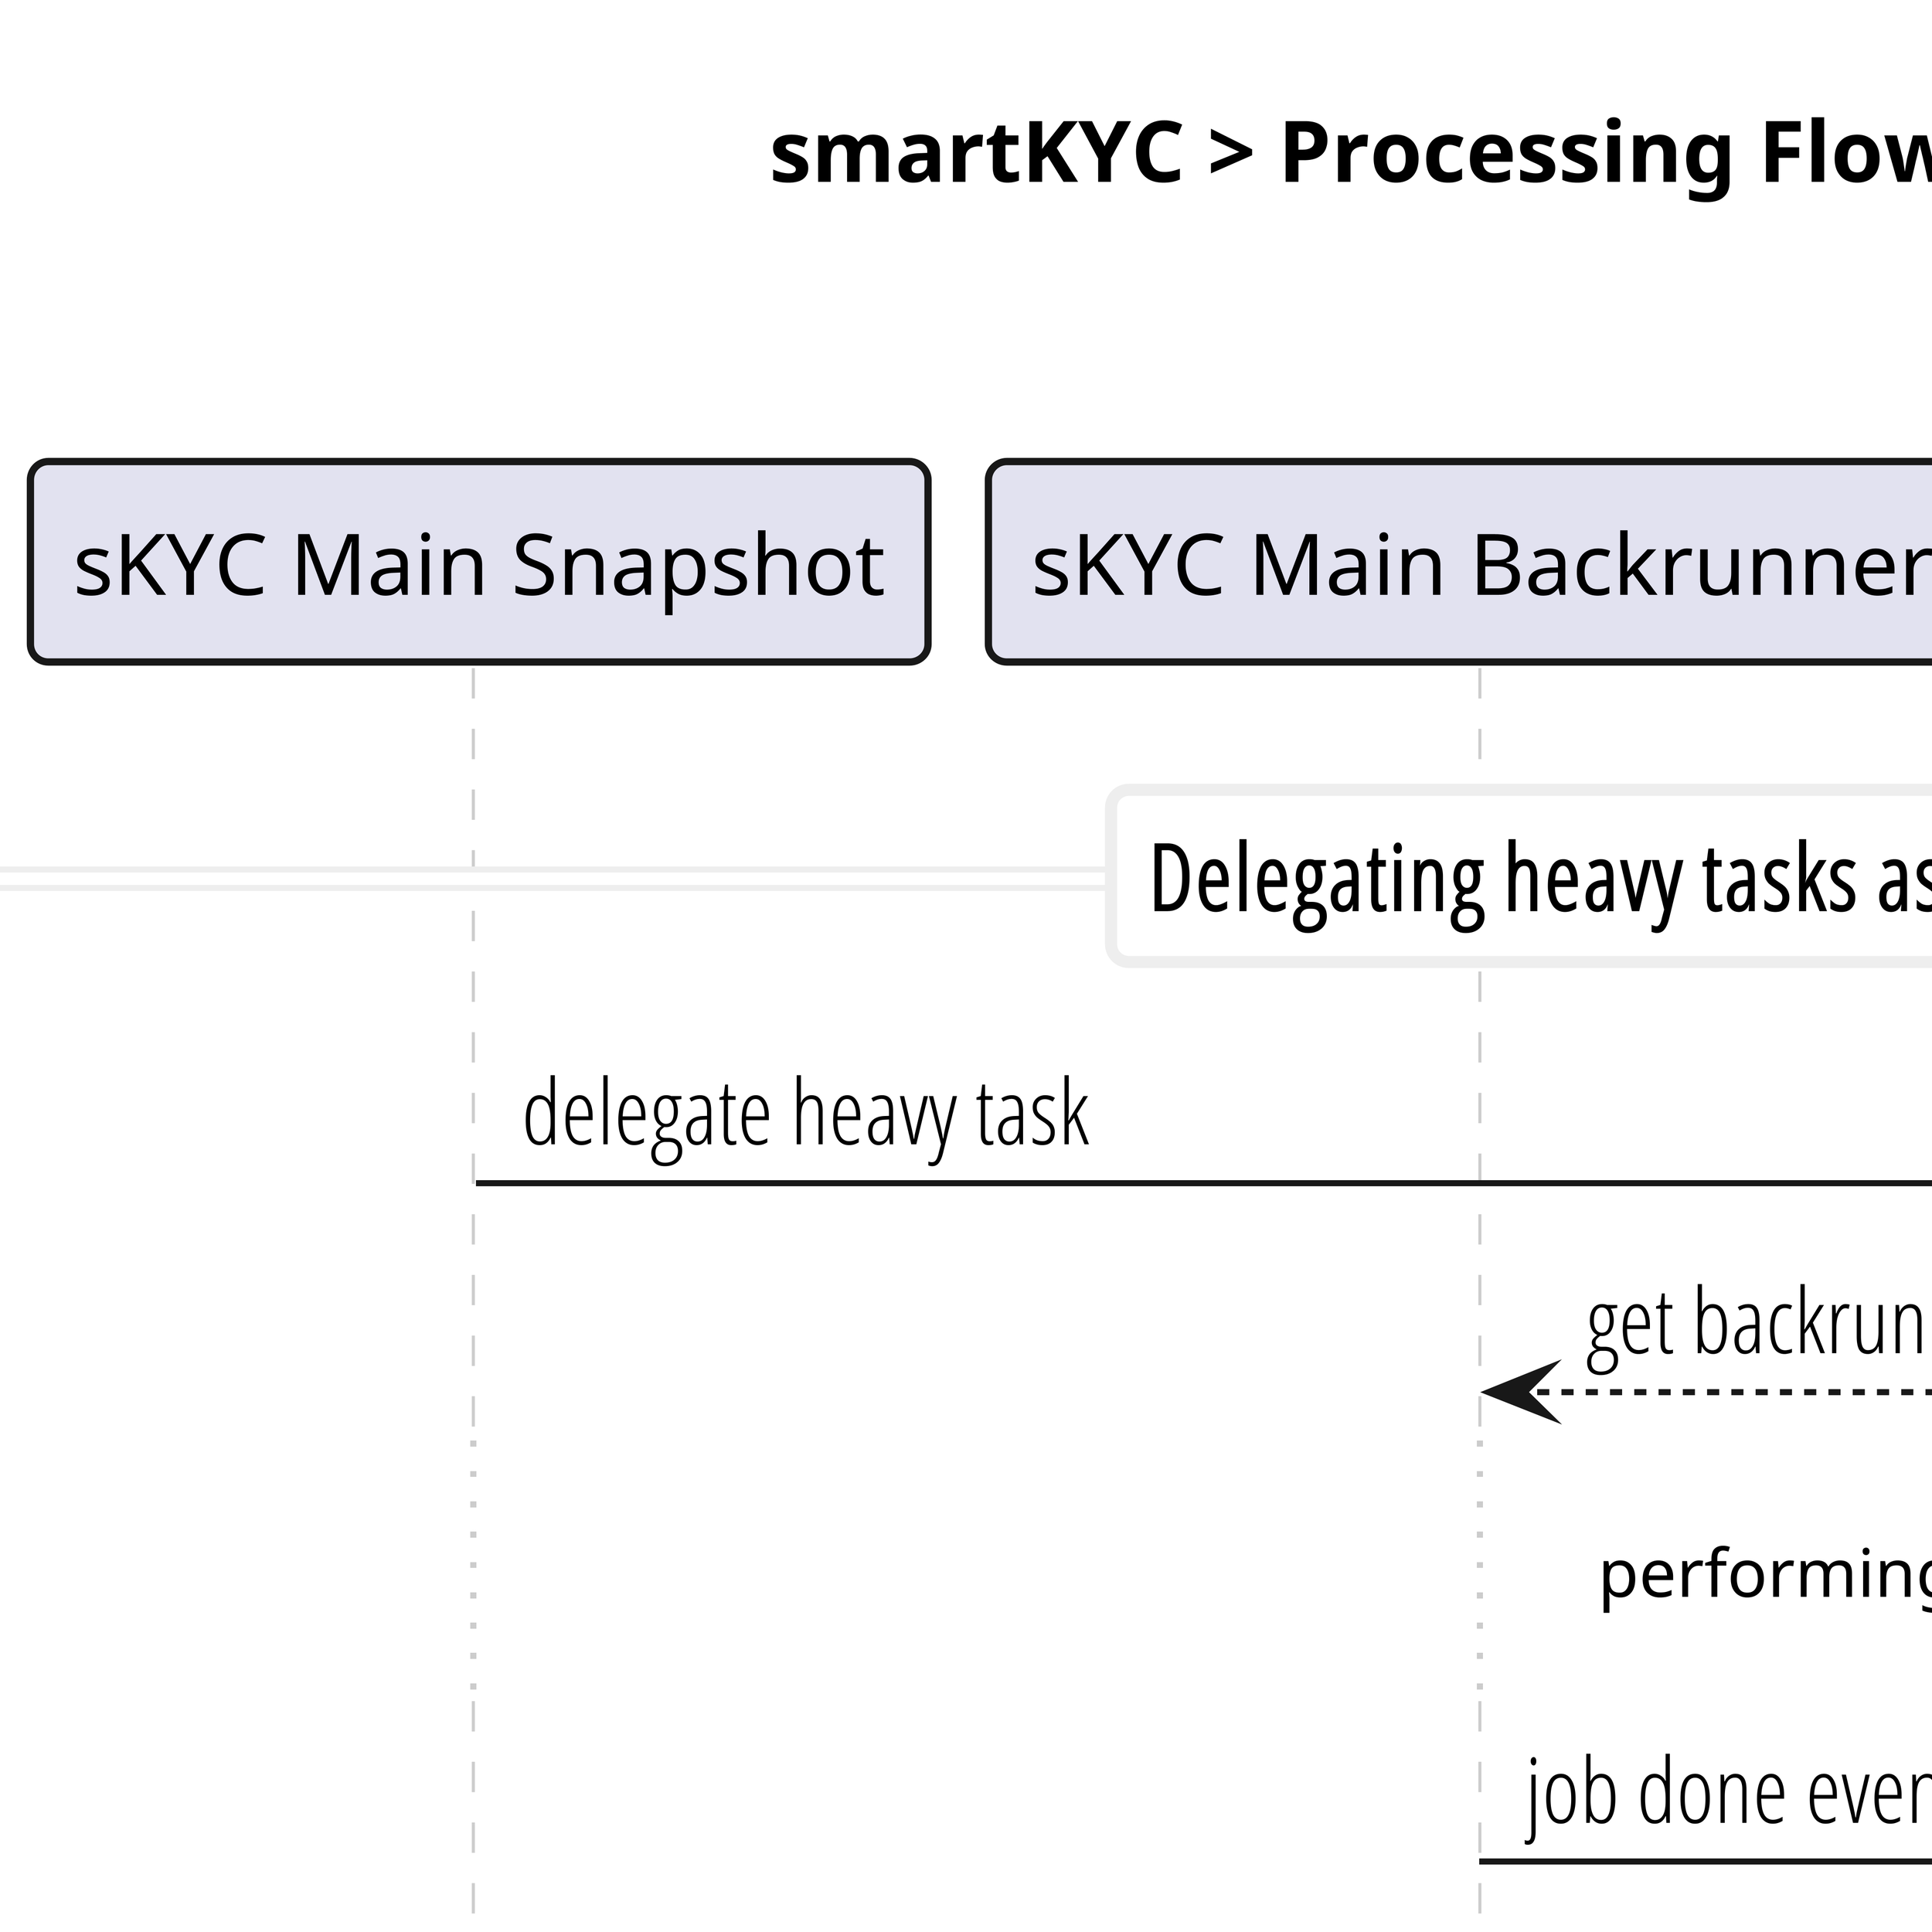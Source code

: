 @startuml

skinparam dpi 600
scale 1200*1800

skinparam roundCorner 6
skinparam shadowing false
skinparam interface {
  backgroundColor WhiteSmoke
}
skinparam actor {
  FontName Open Sans Condensed Light
  FontSize 14
}
skinparam arrow {
  FontName Open Sans Condensed Light
  FontSize 15
}
skinparam note {
  FontName Open Sans Condensed Light
  FontSize 13
  BorderColor #bbb
}
skinparam footer {
  FontName Open Sans Condensed Light
  FontSize 14
  FontColor DimGrey
}
skinparam sequence {
  actorBorderThickness 1.2
  participantBorderThickness 1.2
  LifeLineBorderColor #ccc
  ParticipantFontName Avenir Next Condensed
  DividerBorderColor #eee
  DividerBackgroundColor #fff
  DividerFontName Open Sans Condensed Light
  DividerFontSize 15
  DividerFontStyle Light
  TitleFontName Open Sans Condensed Light
  TitleFontStyle Light
  TitleFontSize 17
}

participant "sKYC Main Snapshot" as snapshot
participant "sKYC Main Backrunner" as backrunner
participant "Solace" as mq #fff
database "CouchDB" as couch #fff
database "MSSQL" as oracle #fff


title
smartKYC > Processing Flow: back runner task
endtitle


== <b>Delegating heavy tasks asyncronously</b> ==

snapshot -> mq: delegate heavy task
mq --> backrunner: get backrunner job message
activate mq #FFBBBB
 ... performing the job ...
backrunner -> mq: job done event to snapshot
backrunner -> mq: commit tx
deactivate mq
mq --> snapshot: get job done event
activate mq #FFBBBB
snapshot -> couch: update search status
snapshot -> oracle: update review data
snapshot -> mq: commit tx
deactivate mq
|||

footer

endfooter

@endumlwho